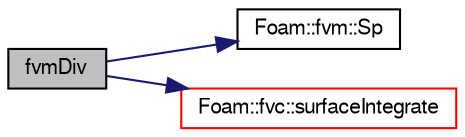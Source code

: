 digraph "fvmDiv"
{
  bgcolor="transparent";
  edge [fontname="FreeSans",fontsize="10",labelfontname="FreeSans",labelfontsize="10"];
  node [fontname="FreeSans",fontsize="10",shape=record];
  rankdir="LR";
  Node1 [label="fvmDiv",height=0.2,width=0.4,color="black", fillcolor="grey75", style="filled" fontcolor="black"];
  Node1 -> Node2 [color="midnightblue",fontsize="10",style="solid",fontname="FreeSans"];
  Node2 [label="Foam::fvm::Sp",height=0.2,width=0.4,color="black",URL="$a10272.html#a67e0938495ebeac7ad57361957720554"];
  Node1 -> Node3 [color="midnightblue",fontsize="10",style="solid",fontname="FreeSans"];
  Node3 [label="Foam::fvc::surfaceIntegrate",height=0.2,width=0.4,color="red",URL="$a10271.html#aba5bf4c91953aa61f90bc35f6d487fd6"];
}
